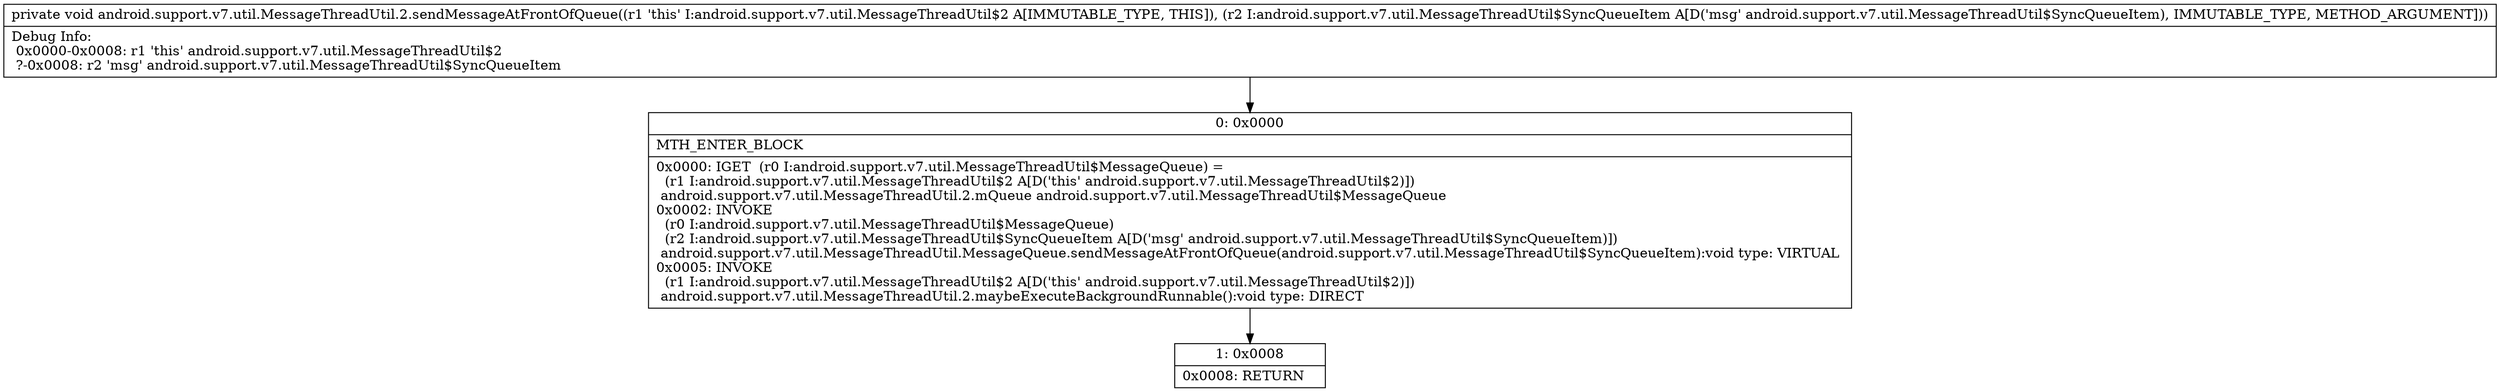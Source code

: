 digraph "CFG forandroid.support.v7.util.MessageThreadUtil.2.sendMessageAtFrontOfQueue(Landroid\/support\/v7\/util\/MessageThreadUtil$SyncQueueItem;)V" {
Node_0 [shape=record,label="{0\:\ 0x0000|MTH_ENTER_BLOCK\l|0x0000: IGET  (r0 I:android.support.v7.util.MessageThreadUtil$MessageQueue) = \l  (r1 I:android.support.v7.util.MessageThreadUtil$2 A[D('this' android.support.v7.util.MessageThreadUtil$2)])\l android.support.v7.util.MessageThreadUtil.2.mQueue android.support.v7.util.MessageThreadUtil$MessageQueue \l0x0002: INVOKE  \l  (r0 I:android.support.v7.util.MessageThreadUtil$MessageQueue)\l  (r2 I:android.support.v7.util.MessageThreadUtil$SyncQueueItem A[D('msg' android.support.v7.util.MessageThreadUtil$SyncQueueItem)])\l android.support.v7.util.MessageThreadUtil.MessageQueue.sendMessageAtFrontOfQueue(android.support.v7.util.MessageThreadUtil$SyncQueueItem):void type: VIRTUAL \l0x0005: INVOKE  \l  (r1 I:android.support.v7.util.MessageThreadUtil$2 A[D('this' android.support.v7.util.MessageThreadUtil$2)])\l android.support.v7.util.MessageThreadUtil.2.maybeExecuteBackgroundRunnable():void type: DIRECT \l}"];
Node_1 [shape=record,label="{1\:\ 0x0008|0x0008: RETURN   \l}"];
MethodNode[shape=record,label="{private void android.support.v7.util.MessageThreadUtil.2.sendMessageAtFrontOfQueue((r1 'this' I:android.support.v7.util.MessageThreadUtil$2 A[IMMUTABLE_TYPE, THIS]), (r2 I:android.support.v7.util.MessageThreadUtil$SyncQueueItem A[D('msg' android.support.v7.util.MessageThreadUtil$SyncQueueItem), IMMUTABLE_TYPE, METHOD_ARGUMENT]))  | Debug Info:\l  0x0000\-0x0008: r1 'this' android.support.v7.util.MessageThreadUtil$2\l  ?\-0x0008: r2 'msg' android.support.v7.util.MessageThreadUtil$SyncQueueItem\l}"];
MethodNode -> Node_0;
Node_0 -> Node_1;
}

